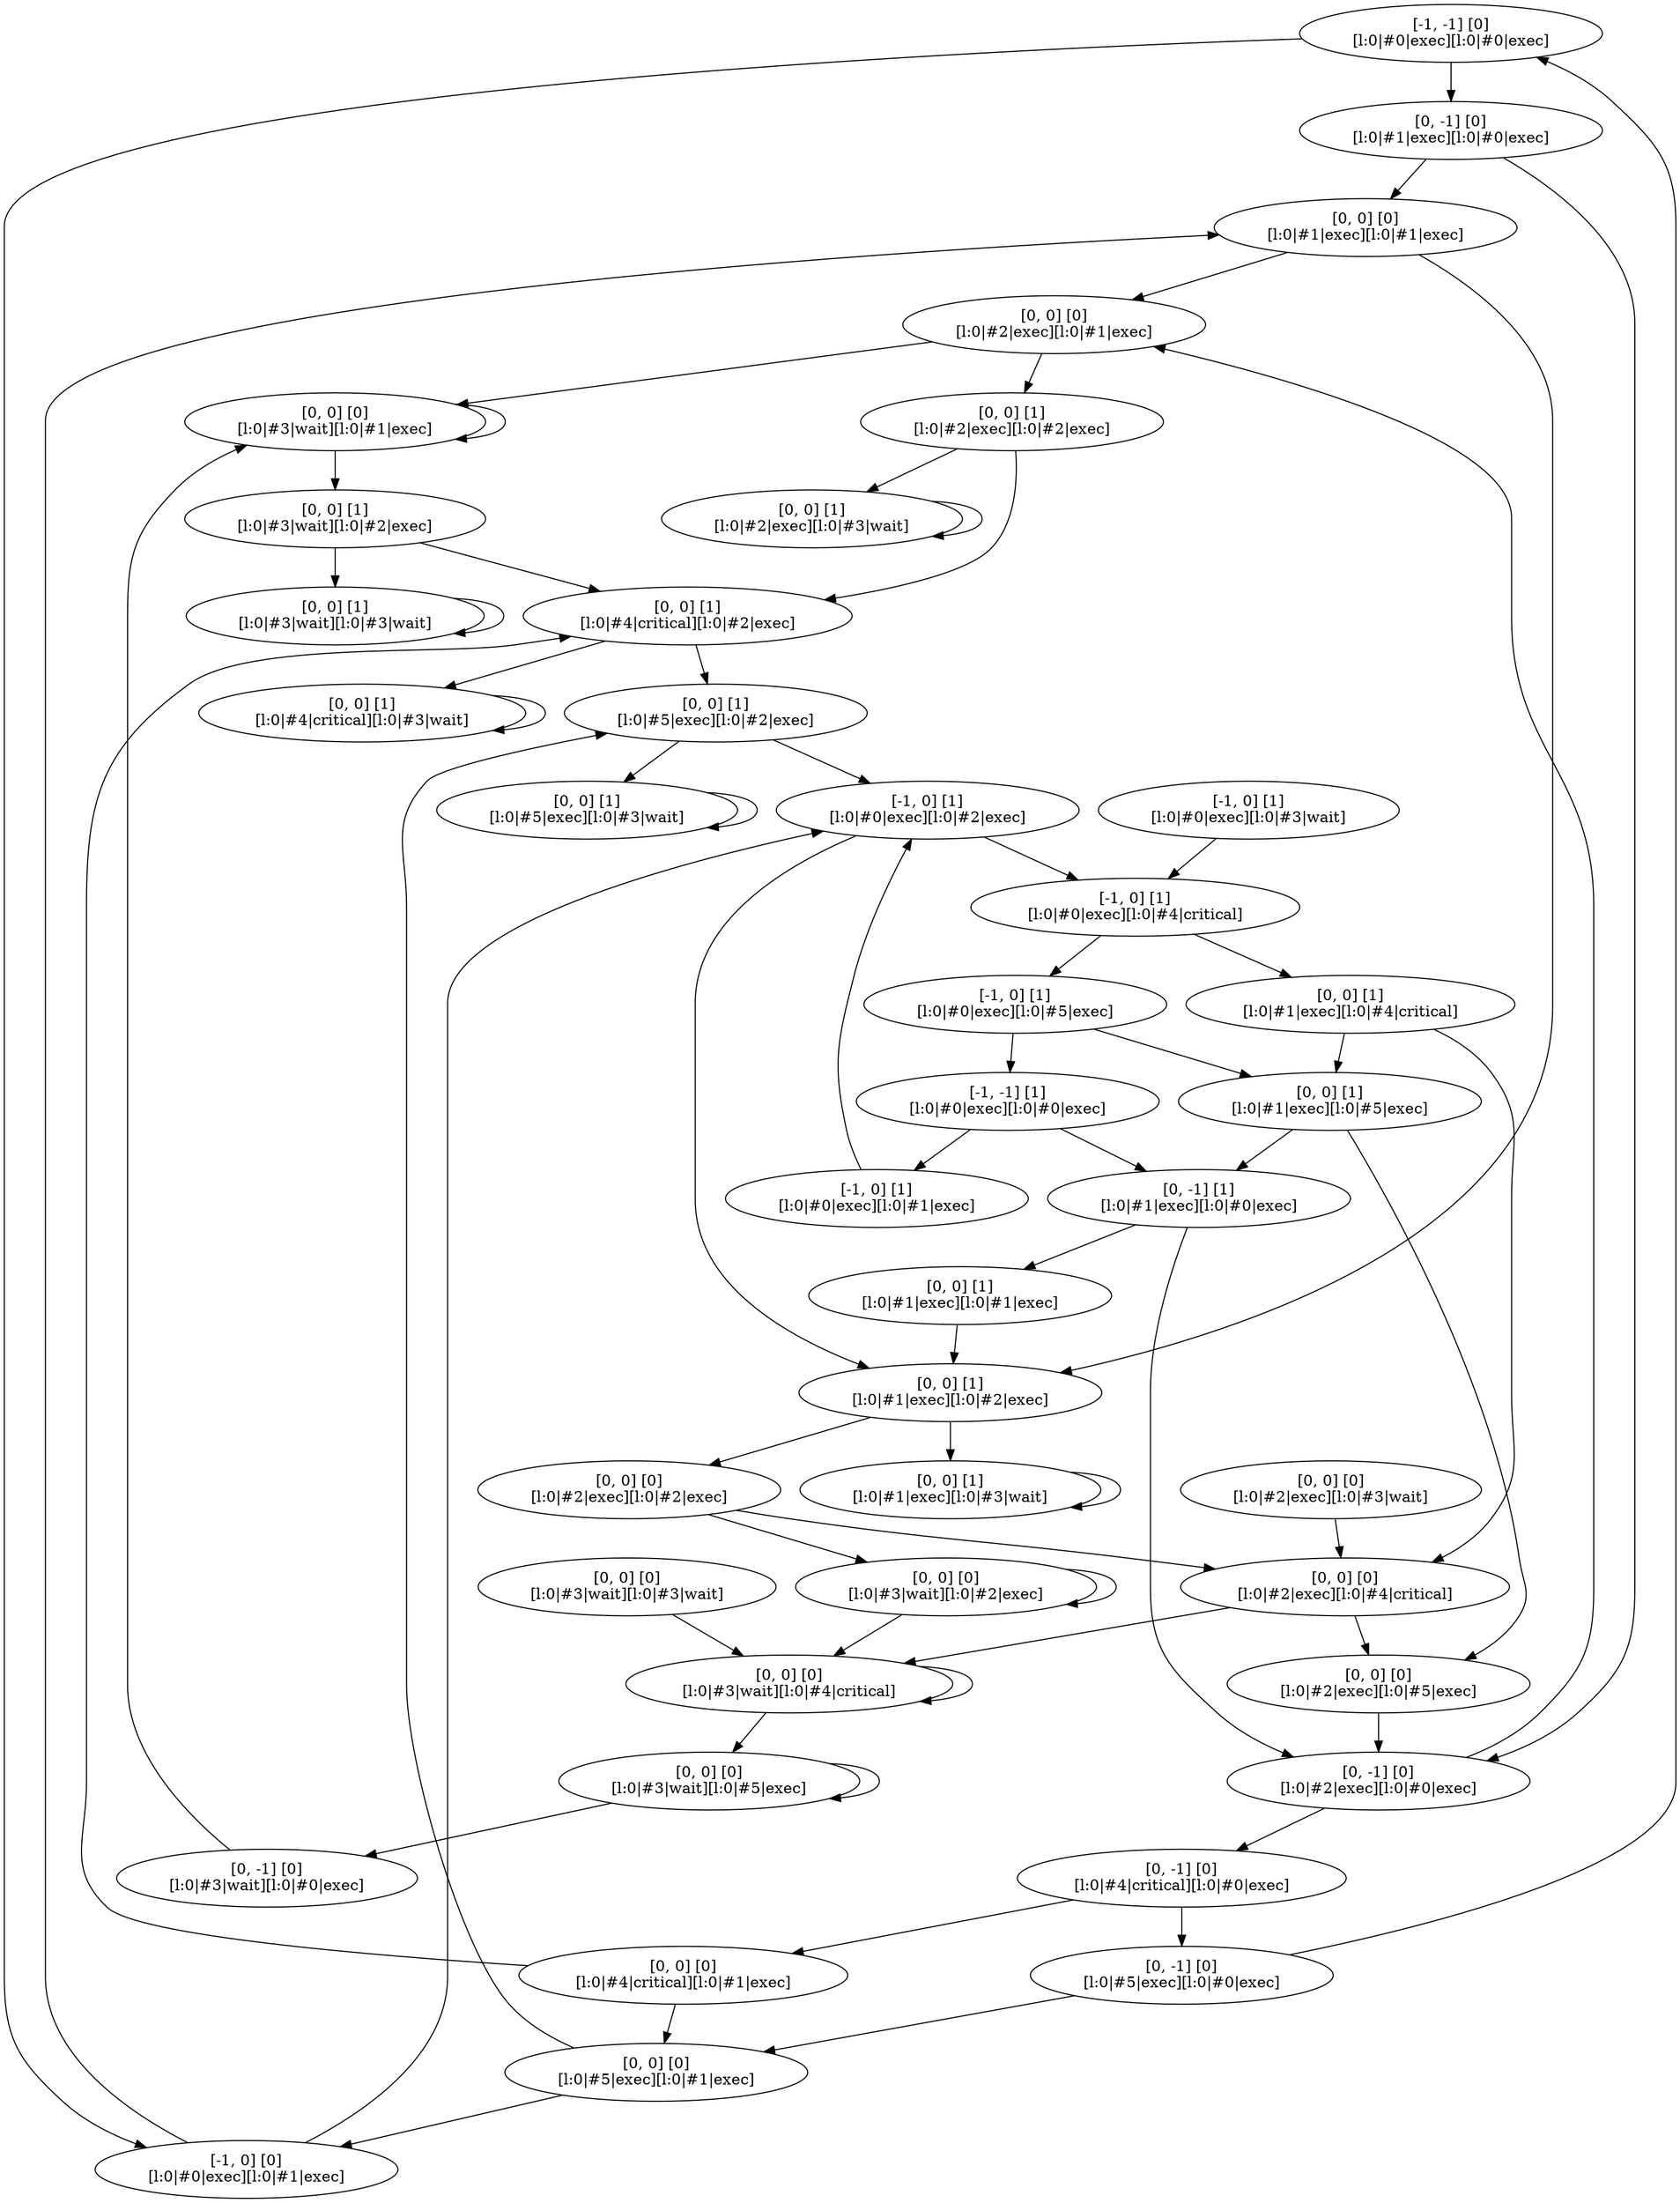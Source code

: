 digraph G {
0 [label="[-1, -1] [0]\n[l:0|#0|exec][l:0|#0|exec]"]
1 [label="[0, -1] [0]\n[l:0|#1|exec][l:0|#0|exec]"]
4 [label="[0, 0] [0]\n[l:0|#1|exec][l:0|#1|exec]"]
2 [label="[-1, 0] [0]\n[l:0|#0|exec][l:0|#1|exec]"]
3 [label="[0, -1] [0]\n[l:0|#2|exec][l:0|#0|exec]"]
6 [label="[-1, 0] [1]\n[l:0|#0|exec][l:0|#2|exec]"]
7 [label="[0, -1] [0]\n[l:0|#4|critical][l:0|#0|exec]"]
8 [label="[0, 0] [0]\n[l:0|#2|exec][l:0|#1|exec]"]
10 [label="[0, 0] [1]\n[l:0|#1|exec][l:0|#2|exec]"]
12 [label="[-1, 0] [1]\n[l:0|#0|exec][l:0|#4|critical]"]
13 [label="[0, -1] [0]\n[l:0|#5|exec][l:0|#0|exec]"]
14 [label="[0, 0] [0]\n[l:0|#4|critical][l:0|#1|exec]"]
15 [label="[0, 0] [0]\n[l:0|#3|wait][l:0|#1|exec]"]
16 [label="[0, 0] [1]\n[l:0|#2|exec][l:0|#2|exec]"]
17 [label="[0, 0] [0]\n[l:0|#2|exec][l:0|#2|exec]"]
18 [label="[0, 0] [1]\n[l:0|#1|exec][l:0|#3|wait]"]
42 [label="[0, 0] [1]\n[l:0|#3|wait][l:0|#3|wait]"]
46 [label="[0, 0] [0]\n[l:0|#3|wait][l:0|#4|critical]"]
48 [label="[0, 0] [0]\n[l:0|#2|exec][l:0|#5|exec]"]
49 [label="[0, 0] [0]\n[l:0|#3|wait][l:0|#3|wait]"]
52 [label="[0, -1] [1]\n[l:0|#1|exec][l:0|#0|exec]"]
54 [label="[-1, 0] [1]\n[l:0|#0|exec][l:0|#1|exec]"]
56 [label="[0, 0] [1]\n[l:0|#5|exec][l:0|#3|wait]"]
36 [label="[-1, -1] [1]\n[l:0|#0|exec][l:0|#0|exec]"]
38 [label="[0, 0] [1]\n[l:0|#5|exec][l:0|#2|exec]"]
40 [label="[0, 0] [1]\n[l:0|#4|critical][l:0|#3|wait]"]
22 [label="[0, 0] [0]\n[l:0|#5|exec][l:0|#1|exec]"]
20 [label="[-1, 0] [1]\n[l:0|#0|exec][l:0|#5|exec]"]
19 [label="[0, 0] [1]\n[l:0|#1|exec][l:0|#4|critical]"]
24 [label="[0, 0] [1]\n[l:0|#4|critical][l:0|#2|exec]"]
26 [label="[0, 0] [1]\n[l:0|#3|wait][l:0|#2|exec]"]
28 [label="[0, 0] [1]\n[l:0|#2|exec][l:0|#3|wait]"]
29 [label="[0, 0] [0]\n[l:0|#3|wait][l:0|#2|exec]"]
30 [label="[0, 0] [0]\n[l:0|#2|exec][l:0|#4|critical]"]
31 [label="[0, 0] [0]\n[l:0|#2|exec][l:0|#3|wait]"]
34 [label="[0, 0] [1]\n[l:0|#1|exec][l:0|#5|exec]"]
62 [label="[0, 0] [0]\n[l:0|#3|wait][l:0|#5|exec]"]
68 [label="[0, 0] [1]\n[l:0|#1|exec][l:0|#1|exec]"]
71 [label="[-1, 0] [1]\n[l:0|#0|exec][l:0|#3|wait]"]
74 [label="[0, -1] [0]\n[l:0|#3|wait][l:0|#0|exec]"]
0 -> 1
0 -> 2
1 -> 3
1 -> 4
2 -> 4
2 -> 6
3 -> 7
3 -> 8
4 -> 8
4 -> 10
6 -> 10
6 -> 12
7 -> 13
7 -> 14
8 -> 15
8 -> 16
10 -> 17
10 -> 18
12 -> 19
12 -> 20
13 -> 0
13 -> 22
14 -> 22
14 -> 24
15 -> 15
15 -> 26
16 -> 24
16 -> 28
17 -> 29
17 -> 30
18 -> 18
19 -> 30
19 -> 34
20 -> 34
20 -> 36
22 -> 2
22 -> 38
24 -> 38
24 -> 40
26 -> 24
26 -> 42
28 -> 28
29 -> 29
29 -> 46
30 -> 46
30 -> 48
31 -> 30
34 -> 48
34 -> 52
36 -> 52
36 -> 54
38 -> 6
38 -> 56
40 -> 40
42 -> 42
46 -> 46
46 -> 62
48 -> 3
49 -> 46
52 -> 3
52 -> 68
54 -> 6
56 -> 56
62 -> 62
62 -> 74
68 -> 10
71 -> 12
74 -> 15

}